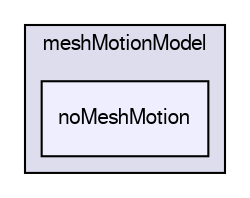 digraph "/home/cgoniva/CFDEM/CFDEM-x.x-2.1.x/CFDEMcoupling-PUBLIC/src/lagrangian/cfdemParticle/subModels/meshMotionModel/noMeshMotion" {
  compound=true
  node [ fontsize="10", fontname="FreeSans"];
  edge [ labelfontsize="10", labelfontname="FreeSans"];
  subgraph clusterdir_ee64e5e33ad85f9027a4e05553ab2bdd {
    graph [ bgcolor="#ddddee", pencolor="black", label="meshMotionModel" fontname="FreeSans", fontsize="10", URL="dir_ee64e5e33ad85f9027a4e05553ab2bdd.html"]
  dir_144eb068d30763f1cfc5ee8e053c5483 [shape=box, label="noMeshMotion", style="filled", fillcolor="#eeeeff", pencolor="black", URL="dir_144eb068d30763f1cfc5ee8e053c5483.html"];
  }
}
